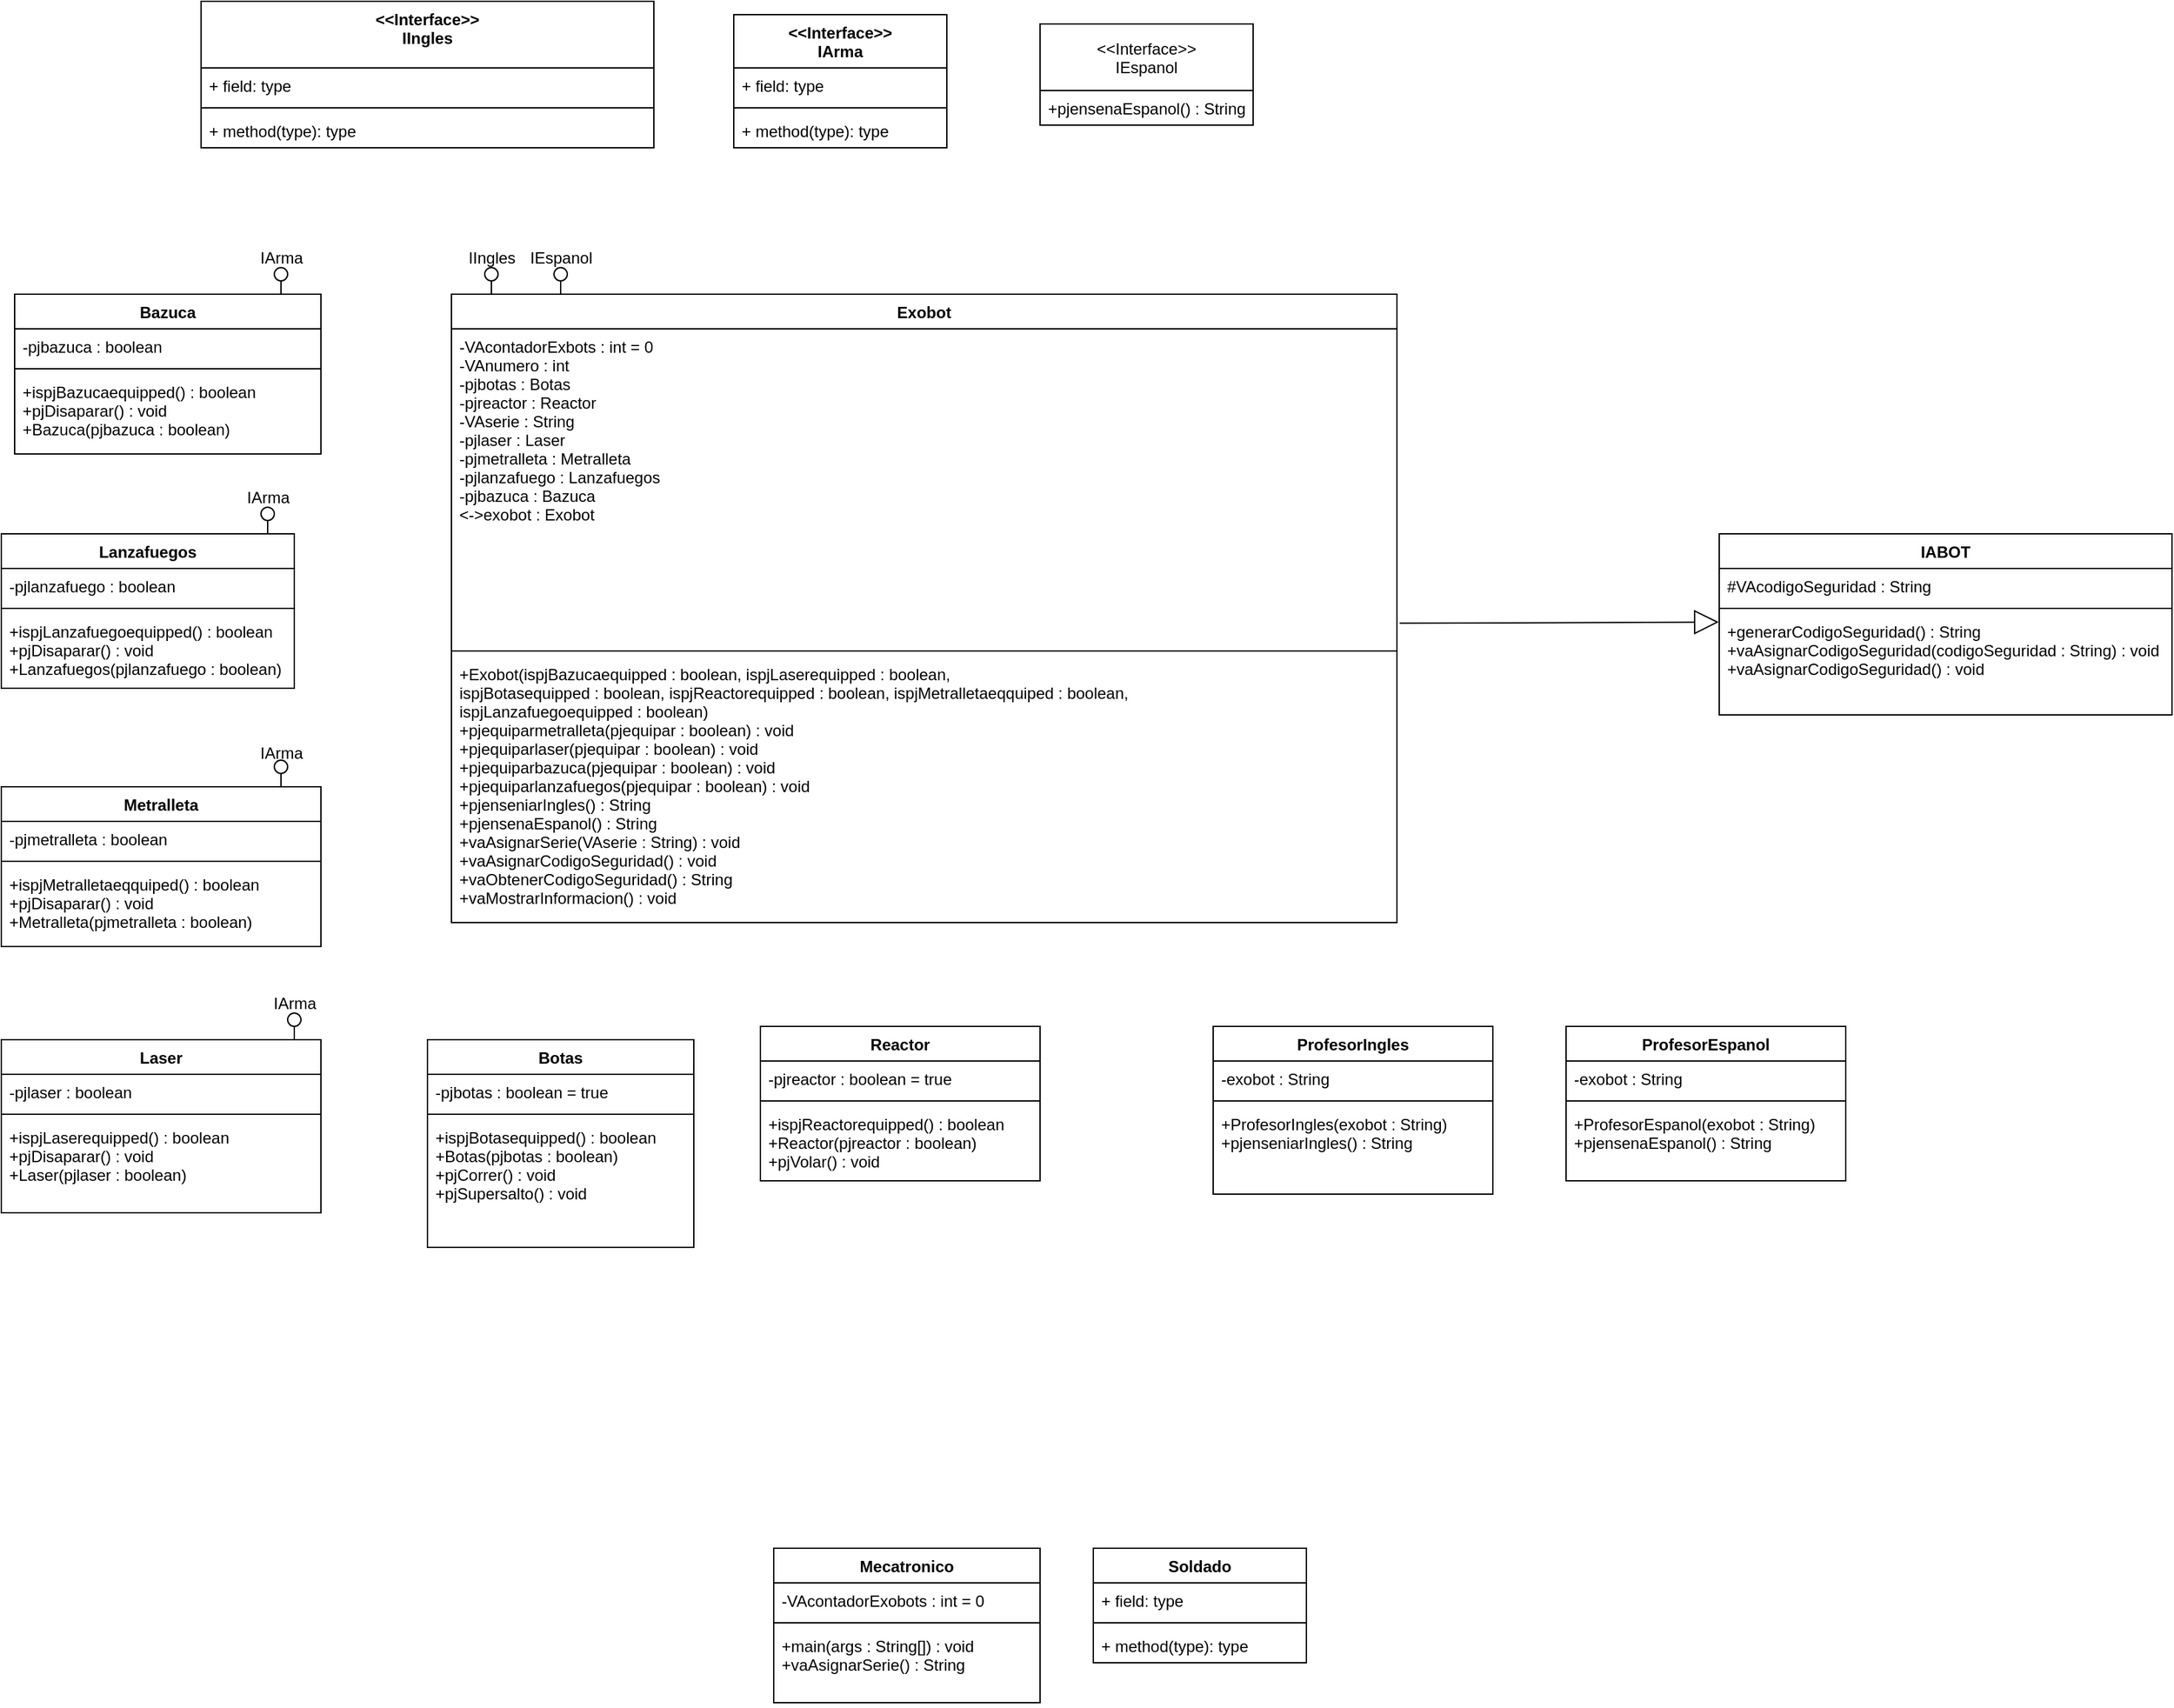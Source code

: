 <mxfile>
    <diagram id="wvqEIDX341KBrkV__ar-" name="Page-1">
        <mxGraphModel dx="1632" dy="950" grid="1" gridSize="10" guides="1" tooltips="1" connect="1" arrows="1" fold="1" page="1" pageScale="1" pageWidth="850" pageHeight="1100" math="0" shadow="0">
            <root>
                <mxCell id="0"/>
                <mxCell id="1" parent="0"/>
                <mxCell id="2" value="Exobot" style="swimlane;fontStyle=1;align=center;verticalAlign=top;childLayout=stackLayout;horizontal=1;startSize=26;horizontalStack=0;resizeParent=1;resizeParentMax=0;resizeLast=0;collapsible=1;marginBottom=0;" vertex="1" parent="1">
                    <mxGeometry x="438" y="650" width="710" height="472" as="geometry"/>
                </mxCell>
                <mxCell id="3" value="-VAcontadorExbots : int = 0&#10;-VAnumero : int&#10;-pjbotas : Botas&#10;-pjreactor : Reactor&#10;-VAserie : String&#10;-pjlaser : Laser&#10;-pjmetralleta : Metralleta&#10;-pjlanzafuego : Lanzafuegos&#10;-pjbazuca : Bazuca&#10;&lt;-&gt;exobot : Exobot&#10;&#10;" style="text;strokeColor=none;fillColor=none;align=left;verticalAlign=top;spacingLeft=4;spacingRight=4;overflow=hidden;rotatable=0;points=[[0,0.5],[1,0.5]];portConstraint=eastwest;" vertex="1" parent="2">
                    <mxGeometry y="26" width="710" height="238" as="geometry"/>
                </mxCell>
                <mxCell id="4" value="" style="line;strokeWidth=1;fillColor=none;align=left;verticalAlign=middle;spacingTop=-1;spacingLeft=3;spacingRight=3;rotatable=0;labelPosition=right;points=[];portConstraint=eastwest;strokeColor=inherit;" vertex="1" parent="2">
                    <mxGeometry y="264" width="710" height="8" as="geometry"/>
                </mxCell>
                <mxCell id="5" value="+Exobot(ispjBazucaequipped : boolean, ispjLaserequipped : boolean,&#10;ispjBotasequipped : boolean, ispjReactorequipped : boolean, ispjMetralletaeqquiped : boolean, &#10;ispjLanzafuegoequipped : boolean)&#10;+pjequiparmetralleta(pjequipar : boolean) : void&#10;+pjequiparlaser(pjequipar : boolean) : void&#10;+pjequiparbazuca(pjequipar : boolean) : void&#10;+pjequiparlanzafuegos(pjequipar : boolean) : void&#10;+pjenseniarIngles() : String&#10;+pjensenaEspanol() : String&#10;+vaAsignarSerie(VAserie : String) : void&#10;+vaAsignarCodigoSeguridad() : void&#10;+vaObtenerCodigoSeguridad() : String&#10;+vaMostrarInformacion() : void" style="text;strokeColor=none;fillColor=none;align=left;verticalAlign=top;spacingLeft=4;spacingRight=4;overflow=hidden;rotatable=0;points=[[0,0.5],[1,0.5]];portConstraint=eastwest;" vertex="1" parent="2">
                    <mxGeometry y="272" width="710" height="200" as="geometry"/>
                </mxCell>
                <mxCell id="7" value="Bazuca" style="swimlane;fontStyle=1;align=center;verticalAlign=top;childLayout=stackLayout;horizontal=1;startSize=26;horizontalStack=0;resizeParent=1;resizeParentMax=0;resizeLast=0;collapsible=1;marginBottom=0;" vertex="1" parent="1">
                    <mxGeometry x="110" y="650" width="230" height="120" as="geometry"/>
                </mxCell>
                <mxCell id="8" value="-pjbazuca : boolean" style="text;strokeColor=none;fillColor=none;align=left;verticalAlign=top;spacingLeft=4;spacingRight=4;overflow=hidden;rotatable=0;points=[[0,0.5],[1,0.5]];portConstraint=eastwest;" vertex="1" parent="7">
                    <mxGeometry y="26" width="230" height="26" as="geometry"/>
                </mxCell>
                <mxCell id="9" value="" style="line;strokeWidth=1;fillColor=none;align=left;verticalAlign=middle;spacingTop=-1;spacingLeft=3;spacingRight=3;rotatable=0;labelPosition=right;points=[];portConstraint=eastwest;strokeColor=inherit;" vertex="1" parent="7">
                    <mxGeometry y="52" width="230" height="8" as="geometry"/>
                </mxCell>
                <mxCell id="10" value="+ispjBazucaequipped() : boolean&#10;+pjDisaparar() : void&#10;+Bazuca(pjbazuca : boolean)" style="text;strokeColor=none;fillColor=none;align=left;verticalAlign=top;spacingLeft=4;spacingRight=4;overflow=hidden;rotatable=0;points=[[0,0.5],[1,0.5]];portConstraint=eastwest;" vertex="1" parent="7">
                    <mxGeometry y="60" width="230" height="60" as="geometry"/>
                </mxCell>
                <mxCell id="11" value="Lanzafuegos" style="swimlane;fontStyle=1;align=center;verticalAlign=top;childLayout=stackLayout;horizontal=1;startSize=26;horizontalStack=0;resizeParent=1;resizeParentMax=0;resizeLast=0;collapsible=1;marginBottom=0;" vertex="1" parent="1">
                    <mxGeometry x="100" y="830" width="220" height="116" as="geometry"/>
                </mxCell>
                <mxCell id="12" value="-pjlanzafuego : boolean" style="text;strokeColor=none;fillColor=none;align=left;verticalAlign=top;spacingLeft=4;spacingRight=4;overflow=hidden;rotatable=0;points=[[0,0.5],[1,0.5]];portConstraint=eastwest;" vertex="1" parent="11">
                    <mxGeometry y="26" width="220" height="26" as="geometry"/>
                </mxCell>
                <mxCell id="13" value="" style="line;strokeWidth=1;fillColor=none;align=left;verticalAlign=middle;spacingTop=-1;spacingLeft=3;spacingRight=3;rotatable=0;labelPosition=right;points=[];portConstraint=eastwest;strokeColor=inherit;" vertex="1" parent="11">
                    <mxGeometry y="52" width="220" height="8" as="geometry"/>
                </mxCell>
                <mxCell id="14" value="+ispjLanzafuegoequipped() : boolean&#10;+pjDisaparar() : void&#10;+Lanzafuegos(pjlanzafuego : boolean)" style="text;strokeColor=none;fillColor=none;align=left;verticalAlign=top;spacingLeft=4;spacingRight=4;overflow=hidden;rotatable=0;points=[[0,0.5],[1,0.5]];portConstraint=eastwest;" vertex="1" parent="11">
                    <mxGeometry y="60" width="220" height="56" as="geometry"/>
                </mxCell>
                <mxCell id="15" value="Metralleta" style="swimlane;fontStyle=1;align=center;verticalAlign=top;childLayout=stackLayout;horizontal=1;startSize=26;horizontalStack=0;resizeParent=1;resizeParentMax=0;resizeLast=0;collapsible=1;marginBottom=0;" vertex="1" parent="1">
                    <mxGeometry x="100" y="1020" width="240" height="120" as="geometry"/>
                </mxCell>
                <mxCell id="16" value="-pjmetralleta : boolean" style="text;strokeColor=none;fillColor=none;align=left;verticalAlign=top;spacingLeft=4;spacingRight=4;overflow=hidden;rotatable=0;points=[[0,0.5],[1,0.5]];portConstraint=eastwest;" vertex="1" parent="15">
                    <mxGeometry y="26" width="240" height="26" as="geometry"/>
                </mxCell>
                <mxCell id="17" value="" style="line;strokeWidth=1;fillColor=none;align=left;verticalAlign=middle;spacingTop=-1;spacingLeft=3;spacingRight=3;rotatable=0;labelPosition=right;points=[];portConstraint=eastwest;strokeColor=inherit;" vertex="1" parent="15">
                    <mxGeometry y="52" width="240" height="8" as="geometry"/>
                </mxCell>
                <mxCell id="18" value="+ispjMetralletaeqquiped() : boolean&#10;+pjDisaparar() : void&#10;+Metralleta(pjmetralleta : boolean)&#10;" style="text;strokeColor=none;fillColor=none;align=left;verticalAlign=top;spacingLeft=4;spacingRight=4;overflow=hidden;rotatable=0;points=[[0,0.5],[1,0.5]];portConstraint=eastwest;" vertex="1" parent="15">
                    <mxGeometry y="60" width="240" height="60" as="geometry"/>
                </mxCell>
                <mxCell id="19" value="Laser" style="swimlane;fontStyle=1;align=center;verticalAlign=top;childLayout=stackLayout;horizontal=1;startSize=26;horizontalStack=0;resizeParent=1;resizeParentMax=0;resizeLast=0;collapsible=1;marginBottom=0;" vertex="1" parent="1">
                    <mxGeometry x="100" y="1210" width="240" height="130" as="geometry"/>
                </mxCell>
                <mxCell id="20" value="-pjlaser : boolean" style="text;strokeColor=none;fillColor=none;align=left;verticalAlign=top;spacingLeft=4;spacingRight=4;overflow=hidden;rotatable=0;points=[[0,0.5],[1,0.5]];portConstraint=eastwest;" vertex="1" parent="19">
                    <mxGeometry y="26" width="240" height="26" as="geometry"/>
                </mxCell>
                <mxCell id="21" value="" style="line;strokeWidth=1;fillColor=none;align=left;verticalAlign=middle;spacingTop=-1;spacingLeft=3;spacingRight=3;rotatable=0;labelPosition=right;points=[];portConstraint=eastwest;strokeColor=inherit;" vertex="1" parent="19">
                    <mxGeometry y="52" width="240" height="8" as="geometry"/>
                </mxCell>
                <mxCell id="22" value="+ispjLaserequipped() : boolean&#10;+pjDisaparar() : void&#10;+Laser(pjlaser : boolean)" style="text;strokeColor=none;fillColor=none;align=left;verticalAlign=top;spacingLeft=4;spacingRight=4;overflow=hidden;rotatable=0;points=[[0,0.5],[1,0.5]];portConstraint=eastwest;" vertex="1" parent="19">
                    <mxGeometry y="60" width="240" height="70" as="geometry"/>
                </mxCell>
                <mxCell id="23" value="&lt;&lt;Interface&gt;&gt;&#10;IArma" style="swimlane;fontStyle=1;align=center;verticalAlign=top;childLayout=stackLayout;horizontal=1;startSize=40;horizontalStack=0;resizeParent=1;resizeParentMax=0;resizeLast=0;collapsible=1;marginBottom=0;" vertex="1" parent="1">
                    <mxGeometry x="650" y="440" width="160" height="100" as="geometry"/>
                </mxCell>
                <mxCell id="24" value="+ field: type" style="text;strokeColor=none;fillColor=none;align=left;verticalAlign=top;spacingLeft=4;spacingRight=4;overflow=hidden;rotatable=0;points=[[0,0.5],[1,0.5]];portConstraint=eastwest;" vertex="1" parent="23">
                    <mxGeometry y="40" width="160" height="26" as="geometry"/>
                </mxCell>
                <mxCell id="25" value="" style="line;strokeWidth=1;fillColor=none;align=left;verticalAlign=middle;spacingTop=-1;spacingLeft=3;spacingRight=3;rotatable=0;labelPosition=right;points=[];portConstraint=eastwest;strokeColor=inherit;" vertex="1" parent="23">
                    <mxGeometry y="66" width="160" height="8" as="geometry"/>
                </mxCell>
                <mxCell id="26" value="+ method(type): type" style="text;strokeColor=none;fillColor=none;align=left;verticalAlign=top;spacingLeft=4;spacingRight=4;overflow=hidden;rotatable=0;points=[[0,0.5],[1,0.5]];portConstraint=eastwest;" vertex="1" parent="23">
                    <mxGeometry y="74" width="160" height="26" as="geometry"/>
                </mxCell>
                <mxCell id="27" value="IABOT" style="swimlane;fontStyle=1;align=center;verticalAlign=top;childLayout=stackLayout;horizontal=1;startSize=26;horizontalStack=0;resizeParent=1;resizeParentMax=0;resizeLast=0;collapsible=1;marginBottom=0;" vertex="1" parent="1">
                    <mxGeometry x="1390" y="830" width="340" height="136" as="geometry"/>
                </mxCell>
                <mxCell id="28" value="#VAcodigoSeguridad : String" style="text;strokeColor=none;fillColor=none;align=left;verticalAlign=top;spacingLeft=4;spacingRight=4;overflow=hidden;rotatable=0;points=[[0,0.5],[1,0.5]];portConstraint=eastwest;" vertex="1" parent="27">
                    <mxGeometry y="26" width="340" height="26" as="geometry"/>
                </mxCell>
                <mxCell id="29" value="" style="line;strokeWidth=1;fillColor=none;align=left;verticalAlign=middle;spacingTop=-1;spacingLeft=3;spacingRight=3;rotatable=0;labelPosition=right;points=[];portConstraint=eastwest;strokeColor=inherit;" vertex="1" parent="27">
                    <mxGeometry y="52" width="340" height="8" as="geometry"/>
                </mxCell>
                <mxCell id="30" value="+generarCodigoSeguridad() : String&#10;+vaAsignarCodigoSeguridad(codigoSeguridad : String) : void&#10;+vaAsignarCodigoSeguridad() : void" style="text;strokeColor=none;fillColor=none;align=left;verticalAlign=top;spacingLeft=4;spacingRight=4;overflow=hidden;rotatable=0;points=[[0,0.5],[1,0.5]];portConstraint=eastwest;" vertex="1" parent="27">
                    <mxGeometry y="60" width="340" height="76" as="geometry"/>
                </mxCell>
                <mxCell id="35" value="&lt;&lt;Interface&gt;&gt;&#10;IEspanol" style="swimlane;fontStyle=0;childLayout=stackLayout;horizontal=1;startSize=50;fillColor=none;horizontalStack=0;resizeParent=1;resizeParentMax=0;resizeLast=0;collapsible=1;marginBottom=0;" vertex="1" parent="1">
                    <mxGeometry x="880" y="447" width="160" height="76" as="geometry"/>
                </mxCell>
                <mxCell id="36" value="+pjensenaEspanol() : String" style="text;strokeColor=none;fillColor=none;align=left;verticalAlign=top;spacingLeft=4;spacingRight=4;overflow=hidden;rotatable=0;points=[[0,0.5],[1,0.5]];portConstraint=eastwest;" vertex="1" parent="35">
                    <mxGeometry y="50" width="160" height="26" as="geometry"/>
                </mxCell>
                <mxCell id="39" value="ProfesorIngles" style="swimlane;fontStyle=1;align=center;verticalAlign=top;childLayout=stackLayout;horizontal=1;startSize=26;horizontalStack=0;resizeParent=1;resizeParentMax=0;resizeLast=0;collapsible=1;marginBottom=0;" vertex="1" parent="1">
                    <mxGeometry x="1010" y="1200" width="210" height="126" as="geometry"/>
                </mxCell>
                <mxCell id="40" value="-exobot : String" style="text;strokeColor=none;fillColor=none;align=left;verticalAlign=top;spacingLeft=4;spacingRight=4;overflow=hidden;rotatable=0;points=[[0,0.5],[1,0.5]];portConstraint=eastwest;" vertex="1" parent="39">
                    <mxGeometry y="26" width="210" height="26" as="geometry"/>
                </mxCell>
                <mxCell id="41" value="" style="line;strokeWidth=1;fillColor=none;align=left;verticalAlign=middle;spacingTop=-1;spacingLeft=3;spacingRight=3;rotatable=0;labelPosition=right;points=[];portConstraint=eastwest;strokeColor=inherit;" vertex="1" parent="39">
                    <mxGeometry y="52" width="210" height="8" as="geometry"/>
                </mxCell>
                <mxCell id="42" value="+ProfesorIngles(exobot : String)&#10;+pjenseniarIngles() : String&#10;" style="text;strokeColor=none;fillColor=none;align=left;verticalAlign=top;spacingLeft=4;spacingRight=4;overflow=hidden;rotatable=0;points=[[0,0.5],[1,0.5]];portConstraint=eastwest;" vertex="1" parent="39">
                    <mxGeometry y="60" width="210" height="66" as="geometry"/>
                </mxCell>
                <mxCell id="43" value="Botas" style="swimlane;fontStyle=1;align=center;verticalAlign=top;childLayout=stackLayout;horizontal=1;startSize=26;horizontalStack=0;resizeParent=1;resizeParentMax=0;resizeLast=0;collapsible=1;marginBottom=0;" vertex="1" parent="1">
                    <mxGeometry x="420" y="1210" width="200" height="156" as="geometry"/>
                </mxCell>
                <mxCell id="44" value="-pjbotas : boolean = true" style="text;strokeColor=none;fillColor=none;align=left;verticalAlign=top;spacingLeft=4;spacingRight=4;overflow=hidden;rotatable=0;points=[[0,0.5],[1,0.5]];portConstraint=eastwest;" vertex="1" parent="43">
                    <mxGeometry y="26" width="200" height="26" as="geometry"/>
                </mxCell>
                <mxCell id="45" value="" style="line;strokeWidth=1;fillColor=none;align=left;verticalAlign=middle;spacingTop=-1;spacingLeft=3;spacingRight=3;rotatable=0;labelPosition=right;points=[];portConstraint=eastwest;strokeColor=inherit;" vertex="1" parent="43">
                    <mxGeometry y="52" width="200" height="8" as="geometry"/>
                </mxCell>
                <mxCell id="46" value="+ispjBotasequipped() : boolean&#10;+Botas(pjbotas : boolean)&#10;+pjCorrer() : void&#10;+pjSupersalto() : void" style="text;strokeColor=none;fillColor=none;align=left;verticalAlign=top;spacingLeft=4;spacingRight=4;overflow=hidden;rotatable=0;points=[[0,0.5],[1,0.5]];portConstraint=eastwest;" vertex="1" parent="43">
                    <mxGeometry y="60" width="200" height="96" as="geometry"/>
                </mxCell>
                <mxCell id="47" value="Reactor" style="swimlane;fontStyle=1;align=center;verticalAlign=top;childLayout=stackLayout;horizontal=1;startSize=26;horizontalStack=0;resizeParent=1;resizeParentMax=0;resizeLast=0;collapsible=1;marginBottom=0;" vertex="1" parent="1">
                    <mxGeometry x="670" y="1200" width="210" height="116" as="geometry"/>
                </mxCell>
                <mxCell id="48" value="-pjreactor : boolean = true" style="text;strokeColor=none;fillColor=none;align=left;verticalAlign=top;spacingLeft=4;spacingRight=4;overflow=hidden;rotatable=0;points=[[0,0.5],[1,0.5]];portConstraint=eastwest;" vertex="1" parent="47">
                    <mxGeometry y="26" width="210" height="26" as="geometry"/>
                </mxCell>
                <mxCell id="49" value="" style="line;strokeWidth=1;fillColor=none;align=left;verticalAlign=middle;spacingTop=-1;spacingLeft=3;spacingRight=3;rotatable=0;labelPosition=right;points=[];portConstraint=eastwest;strokeColor=inherit;" vertex="1" parent="47">
                    <mxGeometry y="52" width="210" height="8" as="geometry"/>
                </mxCell>
                <mxCell id="50" value="+ispjReactorequipped() : boolean&#10;+Reactor(pjreactor : boolean)&#10;+pjVolar() : void" style="text;strokeColor=none;fillColor=none;align=left;verticalAlign=top;spacingLeft=4;spacingRight=4;overflow=hidden;rotatable=0;points=[[0,0.5],[1,0.5]];portConstraint=eastwest;" vertex="1" parent="47">
                    <mxGeometry y="60" width="210" height="56" as="geometry"/>
                </mxCell>
                <mxCell id="51" value="ProfesorEspanol" style="swimlane;fontStyle=1;align=center;verticalAlign=top;childLayout=stackLayout;horizontal=1;startSize=26;horizontalStack=0;resizeParent=1;resizeParentMax=0;resizeLast=0;collapsible=1;marginBottom=0;" vertex="1" parent="1">
                    <mxGeometry x="1275" y="1200" width="210" height="116" as="geometry"/>
                </mxCell>
                <mxCell id="52" value="-exobot : String" style="text;strokeColor=none;fillColor=none;align=left;verticalAlign=top;spacingLeft=4;spacingRight=4;overflow=hidden;rotatable=0;points=[[0,0.5],[1,0.5]];portConstraint=eastwest;" vertex="1" parent="51">
                    <mxGeometry y="26" width="210" height="26" as="geometry"/>
                </mxCell>
                <mxCell id="53" value="" style="line;strokeWidth=1;fillColor=none;align=left;verticalAlign=middle;spacingTop=-1;spacingLeft=3;spacingRight=3;rotatable=0;labelPosition=right;points=[];portConstraint=eastwest;strokeColor=inherit;" vertex="1" parent="51">
                    <mxGeometry y="52" width="210" height="8" as="geometry"/>
                </mxCell>
                <mxCell id="54" value="+ProfesorEspanol(exobot : String)&#10;+pjensenaEspanol() : String" style="text;strokeColor=none;fillColor=none;align=left;verticalAlign=top;spacingLeft=4;spacingRight=4;overflow=hidden;rotatable=0;points=[[0,0.5],[1,0.5]];portConstraint=eastwest;" vertex="1" parent="51">
                    <mxGeometry y="60" width="210" height="56" as="geometry"/>
                </mxCell>
                <mxCell id="55" value="Mecatronico" style="swimlane;fontStyle=1;align=center;verticalAlign=top;childLayout=stackLayout;horizontal=1;startSize=26;horizontalStack=0;resizeParent=1;resizeParentMax=0;resizeLast=0;collapsible=1;marginBottom=0;" vertex="1" parent="1">
                    <mxGeometry x="680" y="1592" width="200" height="116" as="geometry"/>
                </mxCell>
                <mxCell id="56" value="-VAcontadorExobots : int = 0" style="text;strokeColor=none;fillColor=none;align=left;verticalAlign=top;spacingLeft=4;spacingRight=4;overflow=hidden;rotatable=0;points=[[0,0.5],[1,0.5]];portConstraint=eastwest;" vertex="1" parent="55">
                    <mxGeometry y="26" width="200" height="26" as="geometry"/>
                </mxCell>
                <mxCell id="57" value="" style="line;strokeWidth=1;fillColor=none;align=left;verticalAlign=middle;spacingTop=-1;spacingLeft=3;spacingRight=3;rotatable=0;labelPosition=right;points=[];portConstraint=eastwest;strokeColor=inherit;" vertex="1" parent="55">
                    <mxGeometry y="52" width="200" height="8" as="geometry"/>
                </mxCell>
                <mxCell id="58" value="+main(args : String[]) : void&#10;+vaAsignarSerie() : String" style="text;strokeColor=none;fillColor=none;align=left;verticalAlign=top;spacingLeft=4;spacingRight=4;overflow=hidden;rotatable=0;points=[[0,0.5],[1,0.5]];portConstraint=eastwest;" vertex="1" parent="55">
                    <mxGeometry y="60" width="200" height="56" as="geometry"/>
                </mxCell>
                <mxCell id="63" value="Soldado" style="swimlane;fontStyle=1;align=center;verticalAlign=top;childLayout=stackLayout;horizontal=1;startSize=26;horizontalStack=0;resizeParent=1;resizeParentMax=0;resizeLast=0;collapsible=1;marginBottom=0;" vertex="1" parent="1">
                    <mxGeometry x="920" y="1592" width="160" height="86" as="geometry"/>
                </mxCell>
                <mxCell id="64" value="+ field: type" style="text;strokeColor=none;fillColor=none;align=left;verticalAlign=top;spacingLeft=4;spacingRight=4;overflow=hidden;rotatable=0;points=[[0,0.5],[1,0.5]];portConstraint=eastwest;" vertex="1" parent="63">
                    <mxGeometry y="26" width="160" height="26" as="geometry"/>
                </mxCell>
                <mxCell id="65" value="" style="line;strokeWidth=1;fillColor=none;align=left;verticalAlign=middle;spacingTop=-1;spacingLeft=3;spacingRight=3;rotatable=0;labelPosition=right;points=[];portConstraint=eastwest;strokeColor=inherit;" vertex="1" parent="63">
                    <mxGeometry y="52" width="160" height="8" as="geometry"/>
                </mxCell>
                <mxCell id="66" value="+ method(type): type" style="text;strokeColor=none;fillColor=none;align=left;verticalAlign=top;spacingLeft=4;spacingRight=4;overflow=hidden;rotatable=0;points=[[0,0.5],[1,0.5]];portConstraint=eastwest;" vertex="1" parent="63">
                    <mxGeometry y="60" width="160" height="26" as="geometry"/>
                </mxCell>
                <mxCell id="31" value="&lt;&lt;Interface&gt;&gt;&#10;IIngles" style="swimlane;fontStyle=1;align=center;verticalAlign=top;childLayout=stackLayout;horizontal=1;startSize=50;horizontalStack=0;resizeParent=1;resizeParentMax=0;resizeLast=0;collapsible=1;marginBottom=0;" vertex="1" parent="1">
                    <mxGeometry x="250" y="430" width="340" height="110" as="geometry"/>
                </mxCell>
                <mxCell id="32" value="+ field: type" style="text;strokeColor=none;fillColor=none;align=left;verticalAlign=top;spacingLeft=4;spacingRight=4;overflow=hidden;rotatable=0;points=[[0,0.5],[1,0.5]];portConstraint=eastwest;" vertex="1" parent="31">
                    <mxGeometry y="50" width="340" height="26" as="geometry"/>
                </mxCell>
                <mxCell id="33" value="" style="line;strokeWidth=1;fillColor=none;align=left;verticalAlign=middle;spacingTop=-1;spacingLeft=3;spacingRight=3;rotatable=0;labelPosition=right;points=[];portConstraint=eastwest;strokeColor=inherit;" vertex="1" parent="31">
                    <mxGeometry y="76" width="340" height="8" as="geometry"/>
                </mxCell>
                <mxCell id="34" value="+ method(type): type" style="text;strokeColor=none;fillColor=none;align=left;verticalAlign=top;spacingLeft=4;spacingRight=4;overflow=hidden;rotatable=0;points=[[0,0.5],[1,0.5]];portConstraint=eastwest;" vertex="1" parent="31">
                    <mxGeometry y="84" width="340" height="26" as="geometry"/>
                </mxCell>
                <mxCell id="67" value="" style="endArrow=block;endSize=16;endFill=0;html=1;entryX=-0.001;entryY=0.083;entryDx=0;entryDy=0;entryPerimeter=0;" edge="1" parent="1" target="30">
                    <mxGeometry x="-0.125" y="-143" width="160" relative="1" as="geometry">
                        <mxPoint x="1150" y="897.17" as="sourcePoint"/>
                        <mxPoint x="1310" y="897.17" as="targetPoint"/>
                        <mxPoint as="offset"/>
                    </mxGeometry>
                </mxCell>
                <mxCell id="69" value="" style="ellipse;direction=south;" vertex="1" parent="1">
                    <mxGeometry x="305" y="1000" width="10" height="10" as="geometry"/>
                </mxCell>
                <mxCell id="81" value="" style="endArrow=none;html=1;rounded=0;align=center;verticalAlign=top;endFill=0;labelBackgroundColor=none;endSize=2;" edge="1" parent="1">
                    <mxGeometry relative="1" as="geometry">
                        <mxPoint x="310" y="1020" as="sourcePoint"/>
                        <mxPoint x="310" y="1010" as="targetPoint"/>
                        <Array as="points"/>
                    </mxGeometry>
                </mxCell>
                <mxCell id="82" value="IArma" style="text;html=1;align=center;verticalAlign=middle;resizable=0;points=[];autosize=1;strokeColor=none;fillColor=none;" vertex="1" parent="1">
                    <mxGeometry x="280" y="980" width="60" height="30" as="geometry"/>
                </mxCell>
                <mxCell id="83" value="" style="ellipse;direction=south;" vertex="1" parent="1">
                    <mxGeometry x="315" y="1190" width="10" height="10" as="geometry"/>
                </mxCell>
                <mxCell id="84" value="" style="endArrow=none;html=1;rounded=0;align=center;verticalAlign=top;endFill=0;labelBackgroundColor=none;endSize=2;" edge="1" parent="1">
                    <mxGeometry relative="1" as="geometry">
                        <mxPoint x="320" y="1210" as="sourcePoint"/>
                        <mxPoint x="320" y="1200" as="targetPoint"/>
                        <Array as="points"/>
                    </mxGeometry>
                </mxCell>
                <mxCell id="85" value="IArma" style="text;html=1;align=center;verticalAlign=middle;resizable=0;points=[];autosize=1;strokeColor=none;fillColor=none;" vertex="1" parent="1">
                    <mxGeometry x="290" y="1168" width="60" height="30" as="geometry"/>
                </mxCell>
                <mxCell id="86" value="" style="ellipse;direction=south;" vertex="1" parent="1">
                    <mxGeometry x="295" y="810" width="10" height="10" as="geometry"/>
                </mxCell>
                <mxCell id="87" value="" style="endArrow=none;html=1;rounded=0;align=center;verticalAlign=top;endFill=0;labelBackgroundColor=none;endSize=2;" edge="1" parent="1">
                    <mxGeometry relative="1" as="geometry">
                        <mxPoint x="300" y="830" as="sourcePoint"/>
                        <mxPoint x="300" y="820" as="targetPoint"/>
                        <Array as="points"/>
                    </mxGeometry>
                </mxCell>
                <mxCell id="88" value="IArma" style="text;html=1;align=center;verticalAlign=middle;resizable=0;points=[];autosize=1;strokeColor=none;fillColor=none;" vertex="1" parent="1">
                    <mxGeometry x="270" y="788" width="60" height="30" as="geometry"/>
                </mxCell>
                <mxCell id="89" value="" style="ellipse;direction=south;" vertex="1" parent="1">
                    <mxGeometry x="305" y="630" width="10" height="10" as="geometry"/>
                </mxCell>
                <mxCell id="90" value="" style="endArrow=none;html=1;rounded=0;align=center;verticalAlign=top;endFill=0;labelBackgroundColor=none;endSize=2;" edge="1" parent="1">
                    <mxGeometry relative="1" as="geometry">
                        <mxPoint x="310" y="650" as="sourcePoint"/>
                        <mxPoint x="310" y="640" as="targetPoint"/>
                        <Array as="points"/>
                    </mxGeometry>
                </mxCell>
                <mxCell id="91" value="IArma" style="text;html=1;align=center;verticalAlign=middle;resizable=0;points=[];autosize=1;strokeColor=none;fillColor=none;" vertex="1" parent="1">
                    <mxGeometry x="280" y="608" width="60" height="30" as="geometry"/>
                </mxCell>
                <mxCell id="98" value="" style="ellipse;direction=south;" vertex="1" parent="1">
                    <mxGeometry x="463" y="630" width="10" height="10" as="geometry"/>
                </mxCell>
                <mxCell id="99" value="" style="endArrow=none;html=1;rounded=0;align=center;verticalAlign=top;endFill=0;labelBackgroundColor=none;endSize=2;" edge="1" parent="1">
                    <mxGeometry relative="1" as="geometry">
                        <mxPoint x="468" y="650" as="sourcePoint"/>
                        <mxPoint x="468" y="640" as="targetPoint"/>
                        <Array as="points"/>
                    </mxGeometry>
                </mxCell>
                <mxCell id="100" value="IIngles" style="text;html=1;align=center;verticalAlign=middle;resizable=0;points=[];autosize=1;strokeColor=none;fillColor=none;" vertex="1" parent="1">
                    <mxGeometry x="438" y="608" width="60" height="30" as="geometry"/>
                </mxCell>
                <mxCell id="102" value="" style="ellipse;direction=south;" vertex="1" parent="1">
                    <mxGeometry x="515" y="630" width="10" height="10" as="geometry"/>
                </mxCell>
                <mxCell id="103" value="" style="endArrow=none;html=1;rounded=0;align=center;verticalAlign=top;endFill=0;labelBackgroundColor=none;endSize=2;" edge="1" parent="1">
                    <mxGeometry relative="1" as="geometry">
                        <mxPoint x="520" y="650" as="sourcePoint"/>
                        <mxPoint x="520" y="640" as="targetPoint"/>
                        <Array as="points"/>
                    </mxGeometry>
                </mxCell>
                <mxCell id="104" value="IEspanol" style="text;html=1;align=center;verticalAlign=middle;resizable=0;points=[];autosize=1;strokeColor=none;fillColor=none;" vertex="1" parent="1">
                    <mxGeometry x="485" y="608" width="70" height="30" as="geometry"/>
                </mxCell>
            </root>
        </mxGraphModel>
    </diagram>
</mxfile>